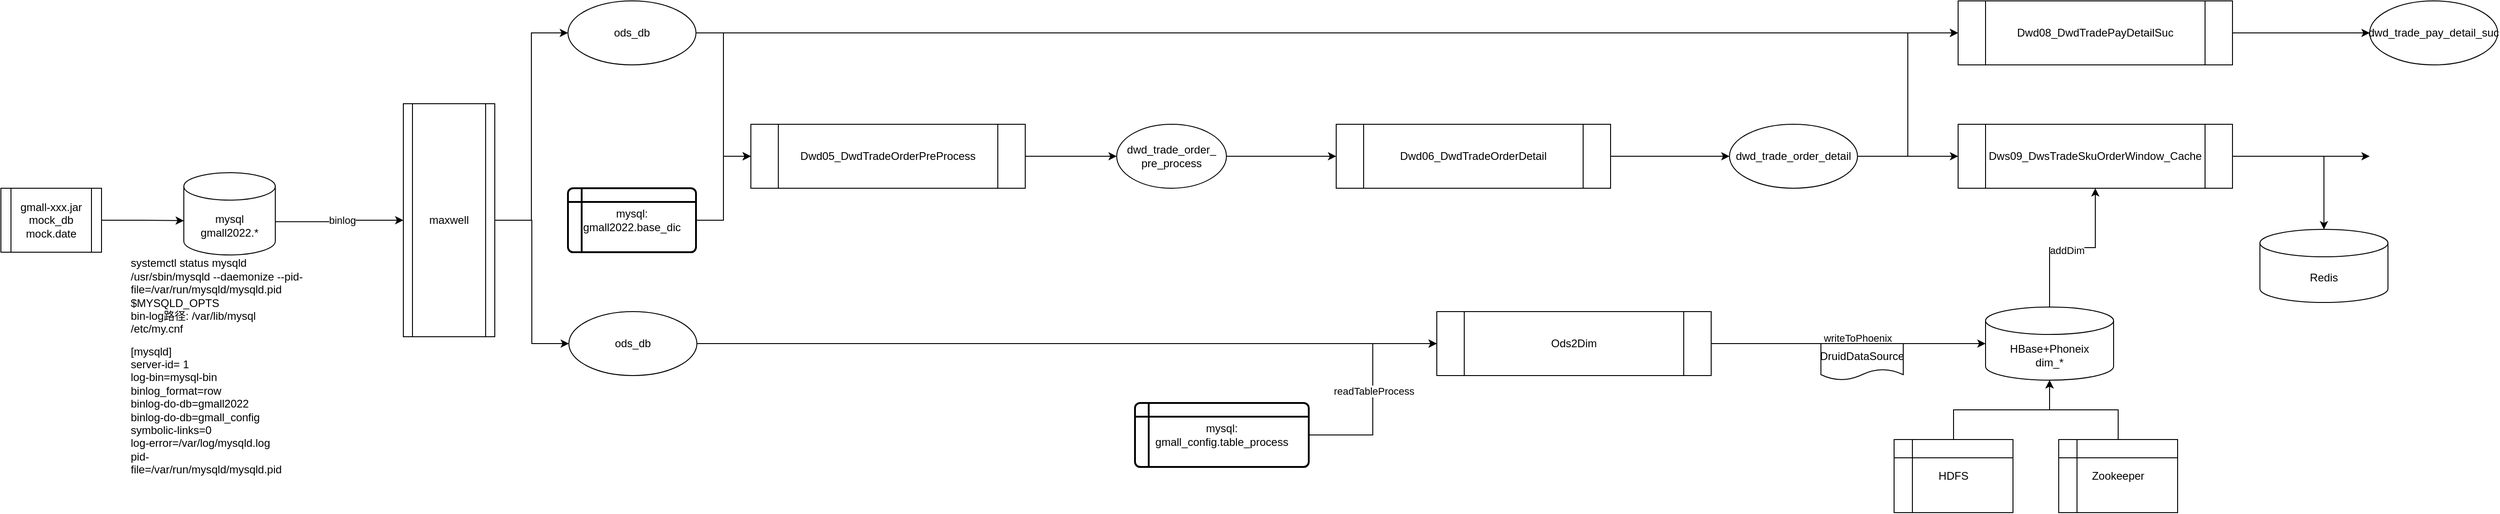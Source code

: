 <mxfile version="24.7.17" pages="2">
  <diagram id="C5RBs43oDa-KdzZeNtuy" name="数据流图">
    <mxGraphModel dx="3913" dy="722" grid="1" gridSize="10" guides="1" tooltips="1" connect="1" arrows="1" fold="1" page="1" pageScale="1" pageWidth="827" pageHeight="1169" math="0" shadow="0">
      <root>
        <mxCell id="WIyWlLk6GJQsqaUBKTNV-0" />
        <mxCell id="WIyWlLk6GJQsqaUBKTNV-1" parent="WIyWlLk6GJQsqaUBKTNV-0" />
        <mxCell id="qAE_ZPqJ58hg9dH11aiq-45" style="edgeStyle=orthogonalEdgeStyle;rounded=0;orthogonalLoop=1;jettySize=auto;html=1;" parent="WIyWlLk6GJQsqaUBKTNV-1" source="ptOJJW3tQVXweDrJBPHO-7" edge="1">
          <mxGeometry relative="1" as="geometry">
            <mxPoint x="640" y="370" as="targetPoint" />
          </mxGeometry>
        </mxCell>
        <mxCell id="ptOJJW3tQVXweDrJBPHO-7" value="Dws09_DwsTradeSkuOrderWindow_Cache" style="shape=process;backgroundOutline=1;html=1;whiteSpace=wrap;" parent="WIyWlLk6GJQsqaUBKTNV-1" vertex="1">
          <mxGeometry x="190" y="335" width="300" height="70" as="geometry" />
        </mxCell>
        <mxCell id="ptOJJW3tQVXweDrJBPHO-9" value="" style="edgeStyle=orthogonalEdgeStyle;rounded=0;orthogonalLoop=1;jettySize=auto;html=1;" parent="WIyWlLk6GJQsqaUBKTNV-1" source="ptOJJW3tQVXweDrJBPHO-8" target="ptOJJW3tQVXweDrJBPHO-7" edge="1">
          <mxGeometry relative="1" as="geometry" />
        </mxCell>
        <mxCell id="qAE_ZPqJ58hg9dH11aiq-5" style="edgeStyle=orthogonalEdgeStyle;rounded=0;orthogonalLoop=1;jettySize=auto;html=1;entryX=0;entryY=0.5;entryDx=0;entryDy=0;" parent="WIyWlLk6GJQsqaUBKTNV-1" source="ptOJJW3tQVXweDrJBPHO-8" target="qAE_ZPqJ58hg9dH11aiq-4" edge="1">
          <mxGeometry relative="1" as="geometry" />
        </mxCell>
        <mxCell id="ptOJJW3tQVXweDrJBPHO-8" value="dwd_trade_order_detail" style="ellipse;html=1;whiteSpace=wrap;" parent="WIyWlLk6GJQsqaUBKTNV-1" vertex="1">
          <mxGeometry x="-60" y="335" width="140" height="70" as="geometry" />
        </mxCell>
        <mxCell id="qAE_ZPqJ58hg9dH11aiq-1" style="edgeStyle=orthogonalEdgeStyle;rounded=0;orthogonalLoop=1;jettySize=auto;html=1;" parent="WIyWlLk6GJQsqaUBKTNV-1" source="qAE_ZPqJ58hg9dH11aiq-0" target="ptOJJW3tQVXweDrJBPHO-8" edge="1">
          <mxGeometry relative="1" as="geometry" />
        </mxCell>
        <mxCell id="qAE_ZPqJ58hg9dH11aiq-0" value="Dwd06_DwdTradeOrderDetail" style="shape=process;backgroundOutline=1;html=1;whiteSpace=wrap;" parent="WIyWlLk6GJQsqaUBKTNV-1" vertex="1">
          <mxGeometry x="-490" y="335" width="300" height="70" as="geometry" />
        </mxCell>
        <mxCell id="qAE_ZPqJ58hg9dH11aiq-3" style="edgeStyle=orthogonalEdgeStyle;rounded=0;orthogonalLoop=1;jettySize=auto;html=1;entryX=0;entryY=0.5;entryDx=0;entryDy=0;" parent="WIyWlLk6GJQsqaUBKTNV-1" source="qAE_ZPqJ58hg9dH11aiq-2" target="qAE_ZPqJ58hg9dH11aiq-0" edge="1">
          <mxGeometry relative="1" as="geometry" />
        </mxCell>
        <mxCell id="qAE_ZPqJ58hg9dH11aiq-2" value="&lt;div&gt;dwd_trade_order_&lt;/div&gt;&lt;div&gt;pre_process&lt;/div&gt;" style="ellipse;html=1;whiteSpace=wrap;" parent="WIyWlLk6GJQsqaUBKTNV-1" vertex="1">
          <mxGeometry x="-730" y="335" width="120" height="70" as="geometry" />
        </mxCell>
        <mxCell id="qAE_ZPqJ58hg9dH11aiq-9" style="edgeStyle=orthogonalEdgeStyle;rounded=0;orthogonalLoop=1;jettySize=auto;html=1;entryX=0;entryY=0.5;entryDx=0;entryDy=0;" parent="WIyWlLk6GJQsqaUBKTNV-1" source="qAE_ZPqJ58hg9dH11aiq-4" target="qAE_ZPqJ58hg9dH11aiq-8" edge="1">
          <mxGeometry relative="1" as="geometry" />
        </mxCell>
        <mxCell id="qAE_ZPqJ58hg9dH11aiq-4" value="&lt;div&gt;Dwd08_DwdTradePayDetailSuc&lt;/div&gt;" style="shape=process;backgroundOutline=1;html=1;whiteSpace=wrap;" parent="WIyWlLk6GJQsqaUBKTNV-1" vertex="1">
          <mxGeometry x="190" y="200" width="300" height="70" as="geometry" />
        </mxCell>
        <mxCell id="qAE_ZPqJ58hg9dH11aiq-7" style="edgeStyle=orthogonalEdgeStyle;rounded=0;orthogonalLoop=1;jettySize=auto;html=1;entryX=0;entryY=0.5;entryDx=0;entryDy=0;" parent="WIyWlLk6GJQsqaUBKTNV-1" source="qAE_ZPqJ58hg9dH11aiq-6" target="qAE_ZPqJ58hg9dH11aiq-4" edge="1">
          <mxGeometry relative="1" as="geometry" />
        </mxCell>
        <mxCell id="qAE_ZPqJ58hg9dH11aiq-12" style="edgeStyle=orthogonalEdgeStyle;rounded=0;orthogonalLoop=1;jettySize=auto;html=1;entryX=0;entryY=0.5;entryDx=0;entryDy=0;" parent="WIyWlLk6GJQsqaUBKTNV-1" source="qAE_ZPqJ58hg9dH11aiq-6" target="qAE_ZPqJ58hg9dH11aiq-10" edge="1">
          <mxGeometry relative="1" as="geometry" />
        </mxCell>
        <mxCell id="qAE_ZPqJ58hg9dH11aiq-6" value="&lt;div&gt;ods_db&lt;/div&gt;" style="ellipse;html=1;whiteSpace=wrap;" parent="WIyWlLk6GJQsqaUBKTNV-1" vertex="1">
          <mxGeometry x="-1330" y="200" width="140" height="70" as="geometry" />
        </mxCell>
        <mxCell id="qAE_ZPqJ58hg9dH11aiq-8" value="&lt;div&gt;dwd_trade_pay_detail_suc&lt;/div&gt;" style="ellipse;html=1;whiteSpace=wrap;" parent="WIyWlLk6GJQsqaUBKTNV-1" vertex="1">
          <mxGeometry x="640" y="200" width="140" height="70" as="geometry" />
        </mxCell>
        <mxCell id="qAE_ZPqJ58hg9dH11aiq-11" style="edgeStyle=orthogonalEdgeStyle;rounded=0;orthogonalLoop=1;jettySize=auto;html=1;entryX=0;entryY=0.5;entryDx=0;entryDy=0;" parent="WIyWlLk6GJQsqaUBKTNV-1" source="qAE_ZPqJ58hg9dH11aiq-10" target="qAE_ZPqJ58hg9dH11aiq-2" edge="1">
          <mxGeometry relative="1" as="geometry" />
        </mxCell>
        <mxCell id="qAE_ZPqJ58hg9dH11aiq-10" value="Dwd05_DwdTradeOrderPreProcess" style="shape=process;backgroundOutline=1;html=1;whiteSpace=wrap;" parent="WIyWlLk6GJQsqaUBKTNV-1" vertex="1">
          <mxGeometry x="-1130" y="335" width="300" height="70" as="geometry" />
        </mxCell>
        <mxCell id="qAE_ZPqJ58hg9dH11aiq-14" style="edgeStyle=orthogonalEdgeStyle;rounded=0;orthogonalLoop=1;jettySize=auto;html=1;entryX=0;entryY=0.5;entryDx=0;entryDy=0;" parent="WIyWlLk6GJQsqaUBKTNV-1" source="qAE_ZPqJ58hg9dH11aiq-13" target="qAE_ZPqJ58hg9dH11aiq-10" edge="1">
          <mxGeometry relative="1" as="geometry" />
        </mxCell>
        <mxCell id="qAE_ZPqJ58hg9dH11aiq-13" value="mysql:&lt;div&gt;gmall2022.base_dic&lt;/div&gt;" style="shape=internalStorage;whiteSpace=wrap;html=1;dx=15;dy=15;rounded=1;arcSize=8;strokeWidth=2;" parent="WIyWlLk6GJQsqaUBKTNV-1" vertex="1">
          <mxGeometry x="-1330" y="405" width="140" height="70" as="geometry" />
        </mxCell>
        <mxCell id="qAE_ZPqJ58hg9dH11aiq-17" style="edgeStyle=orthogonalEdgeStyle;rounded=0;orthogonalLoop=1;jettySize=auto;html=1;entryX=0;entryY=0.5;entryDx=0;entryDy=0;entryPerimeter=0;" parent="WIyWlLk6GJQsqaUBKTNV-1" source="qAE_ZPqJ58hg9dH11aiq-16" target="qAE_ZPqJ58hg9dH11aiq-36" edge="1">
          <mxGeometry relative="1" as="geometry" />
        </mxCell>
        <mxCell id="qAE_ZPqJ58hg9dH11aiq-33" value="Text" style="edgeLabel;html=1;align=center;verticalAlign=middle;resizable=0;points=[];" parent="qAE_ZPqJ58hg9dH11aiq-17" vertex="1" connectable="0">
          <mxGeometry x="0.019" y="3" relative="1" as="geometry">
            <mxPoint as="offset" />
          </mxGeometry>
        </mxCell>
        <mxCell id="qAE_ZPqJ58hg9dH11aiq-34" value="writeToPhoenix" style="edgeLabel;html=1;align=center;verticalAlign=middle;resizable=0;points=[];" parent="qAE_ZPqJ58hg9dH11aiq-17" vertex="1" connectable="0">
          <mxGeometry x="0.062" y="6" relative="1" as="geometry">
            <mxPoint as="offset" />
          </mxGeometry>
        </mxCell>
        <mxCell id="qAE_ZPqJ58hg9dH11aiq-16" value="Ods2Dim" style="shape=process;backgroundOutline=1;html=1;whiteSpace=wrap;" parent="WIyWlLk6GJQsqaUBKTNV-1" vertex="1">
          <mxGeometry x="-380" y="540" width="300" height="70" as="geometry" />
        </mxCell>
        <mxCell id="qAE_ZPqJ58hg9dH11aiq-20" style="edgeStyle=orthogonalEdgeStyle;rounded=0;orthogonalLoop=1;jettySize=auto;html=1;entryX=0;entryY=0.5;entryDx=0;entryDy=0;" parent="WIyWlLk6GJQsqaUBKTNV-1" source="qAE_ZPqJ58hg9dH11aiq-19" target="qAE_ZPqJ58hg9dH11aiq-16" edge="1">
          <mxGeometry relative="1" as="geometry" />
        </mxCell>
        <mxCell id="qAE_ZPqJ58hg9dH11aiq-19" value="&lt;div&gt;ods_db&lt;/div&gt;" style="ellipse;html=1;whiteSpace=wrap;" parent="WIyWlLk6GJQsqaUBKTNV-1" vertex="1">
          <mxGeometry x="-1329" y="540" width="140" height="70" as="geometry" />
        </mxCell>
        <mxCell id="qAE_ZPqJ58hg9dH11aiq-23" style="edgeStyle=orthogonalEdgeStyle;rounded=0;orthogonalLoop=1;jettySize=auto;html=1;entryX=0;entryY=0;entryDx=0;entryDy=52.5;entryPerimeter=0;" parent="WIyWlLk6GJQsqaUBKTNV-1" source="qAE_ZPqJ58hg9dH11aiq-21" target="P0yTtrZNVuwqEwzfwDDl-0" edge="1">
          <mxGeometry relative="1" as="geometry" />
        </mxCell>
        <mxCell id="qAE_ZPqJ58hg9dH11aiq-21" value="gmall-xxx.jar mock_db&lt;div&gt;mock.date&lt;/div&gt;" style="shape=process;backgroundOutline=1;html=1;whiteSpace=wrap;" parent="WIyWlLk6GJQsqaUBKTNV-1" vertex="1">
          <mxGeometry x="-1950" y="405" width="110" height="70" as="geometry" />
        </mxCell>
        <mxCell id="qAE_ZPqJ58hg9dH11aiq-26" style="edgeStyle=orthogonalEdgeStyle;rounded=0;orthogonalLoop=1;jettySize=auto;html=1;exitX=0.997;exitY=0.596;exitDx=0;exitDy=0;exitPerimeter=0;" parent="WIyWlLk6GJQsqaUBKTNV-1" source="P0yTtrZNVuwqEwzfwDDl-0" target="qAE_ZPqJ58hg9dH11aiq-24" edge="1">
          <mxGeometry relative="1" as="geometry">
            <mxPoint x="-1590" y="440" as="sourcePoint" />
          </mxGeometry>
        </mxCell>
        <mxCell id="qAE_ZPqJ58hg9dH11aiq-27" value="binlog" style="edgeLabel;html=1;align=center;verticalAlign=middle;resizable=0;points=[];" parent="qAE_ZPqJ58hg9dH11aiq-26" vertex="1" connectable="0">
          <mxGeometry x="0.05" relative="1" as="geometry">
            <mxPoint as="offset" />
          </mxGeometry>
        </mxCell>
        <mxCell id="qAE_ZPqJ58hg9dH11aiq-28" style="edgeStyle=orthogonalEdgeStyle;rounded=0;orthogonalLoop=1;jettySize=auto;html=1;entryX=0;entryY=0.5;entryDx=0;entryDy=0;" parent="WIyWlLk6GJQsqaUBKTNV-1" source="qAE_ZPqJ58hg9dH11aiq-24" target="qAE_ZPqJ58hg9dH11aiq-6" edge="1">
          <mxGeometry relative="1" as="geometry" />
        </mxCell>
        <mxCell id="qAE_ZPqJ58hg9dH11aiq-29" style="edgeStyle=orthogonalEdgeStyle;rounded=0;orthogonalLoop=1;jettySize=auto;html=1;entryX=0;entryY=0.5;entryDx=0;entryDy=0;" parent="WIyWlLk6GJQsqaUBKTNV-1" source="qAE_ZPqJ58hg9dH11aiq-24" target="qAE_ZPqJ58hg9dH11aiq-19" edge="1">
          <mxGeometry relative="1" as="geometry" />
        </mxCell>
        <mxCell id="qAE_ZPqJ58hg9dH11aiq-24" value="maxwell" style="shape=process;whiteSpace=wrap;html=1;backgroundOutline=1;" parent="WIyWlLk6GJQsqaUBKTNV-1" vertex="1">
          <mxGeometry x="-1510" y="312.5" width="100" height="255" as="geometry" />
        </mxCell>
        <mxCell id="qAE_ZPqJ58hg9dH11aiq-31" style="edgeStyle=orthogonalEdgeStyle;rounded=0;orthogonalLoop=1;jettySize=auto;html=1;entryX=0;entryY=0.5;entryDx=0;entryDy=0;" parent="WIyWlLk6GJQsqaUBKTNV-1" source="qAE_ZPqJ58hg9dH11aiq-30" target="qAE_ZPqJ58hg9dH11aiq-16" edge="1">
          <mxGeometry relative="1" as="geometry" />
        </mxCell>
        <mxCell id="qAE_ZPqJ58hg9dH11aiq-32" value="readTableProcess" style="edgeLabel;html=1;align=center;verticalAlign=middle;resizable=0;points=[];" parent="qAE_ZPqJ58hg9dH11aiq-31" vertex="1" connectable="0">
          <mxGeometry x="-0.011" y="-1" relative="1" as="geometry">
            <mxPoint as="offset" />
          </mxGeometry>
        </mxCell>
        <mxCell id="qAE_ZPqJ58hg9dH11aiq-30" value="mysql:&lt;div&gt;gmall_config.table_process&lt;/div&gt;" style="shape=internalStorage;whiteSpace=wrap;html=1;dx=15;dy=15;rounded=1;arcSize=8;strokeWidth=2;" parent="WIyWlLk6GJQsqaUBKTNV-1" vertex="1">
          <mxGeometry x="-710" y="640" width="190" height="70" as="geometry" />
        </mxCell>
        <mxCell id="qAE_ZPqJ58hg9dH11aiq-35" value="DruidDataSource" style="shape=document;whiteSpace=wrap;html=1;boundedLbl=1;" parent="WIyWlLk6GJQsqaUBKTNV-1" vertex="1">
          <mxGeometry x="40" y="575" width="90" height="40" as="geometry" />
        </mxCell>
        <mxCell id="qAE_ZPqJ58hg9dH11aiq-43" style="edgeStyle=orthogonalEdgeStyle;rounded=0;orthogonalLoop=1;jettySize=auto;html=1;entryX=0.5;entryY=1;entryDx=0;entryDy=0;" parent="WIyWlLk6GJQsqaUBKTNV-1" source="qAE_ZPqJ58hg9dH11aiq-36" target="ptOJJW3tQVXweDrJBPHO-7" edge="1">
          <mxGeometry relative="1" as="geometry" />
        </mxCell>
        <mxCell id="qAE_ZPqJ58hg9dH11aiq-44" value="addDim" style="edgeLabel;html=1;align=center;verticalAlign=middle;resizable=0;points=[];" parent="qAE_ZPqJ58hg9dH11aiq-43" vertex="1" connectable="0">
          <mxGeometry x="-0.07" y="-3" relative="1" as="geometry">
            <mxPoint as="offset" />
          </mxGeometry>
        </mxCell>
        <mxCell id="qAE_ZPqJ58hg9dH11aiq-36" value="HBase+Phoneix&lt;div&gt;dim_*&lt;/div&gt;" style="shape=cylinder3;whiteSpace=wrap;html=1;boundedLbl=1;backgroundOutline=1;size=15;" parent="WIyWlLk6GJQsqaUBKTNV-1" vertex="1">
          <mxGeometry x="220" y="535" width="140" height="80" as="geometry" />
        </mxCell>
        <mxCell id="qAE_ZPqJ58hg9dH11aiq-37" value="HDFS" style="shape=internalStorage;whiteSpace=wrap;html=1;backgroundOutline=1;" parent="WIyWlLk6GJQsqaUBKTNV-1" vertex="1">
          <mxGeometry x="120" y="680" width="130" height="80" as="geometry" />
        </mxCell>
        <mxCell id="qAE_ZPqJ58hg9dH11aiq-38" value="Zookeeper" style="shape=internalStorage;whiteSpace=wrap;html=1;backgroundOutline=1;" parent="WIyWlLk6GJQsqaUBKTNV-1" vertex="1">
          <mxGeometry x="300" y="680" width="130" height="80" as="geometry" />
        </mxCell>
        <mxCell id="qAE_ZPqJ58hg9dH11aiq-40" style="edgeStyle=orthogonalEdgeStyle;rounded=0;orthogonalLoop=1;jettySize=auto;html=1;entryX=0.5;entryY=1;entryDx=0;entryDy=0;entryPerimeter=0;" parent="WIyWlLk6GJQsqaUBKTNV-1" source="qAE_ZPqJ58hg9dH11aiq-37" target="qAE_ZPqJ58hg9dH11aiq-36" edge="1">
          <mxGeometry relative="1" as="geometry" />
        </mxCell>
        <mxCell id="qAE_ZPqJ58hg9dH11aiq-42" style="edgeStyle=orthogonalEdgeStyle;rounded=0;orthogonalLoop=1;jettySize=auto;html=1;entryX=0.5;entryY=1;entryDx=0;entryDy=0;entryPerimeter=0;" parent="WIyWlLk6GJQsqaUBKTNV-1" source="qAE_ZPqJ58hg9dH11aiq-38" target="qAE_ZPqJ58hg9dH11aiq-36" edge="1">
          <mxGeometry relative="1" as="geometry" />
        </mxCell>
        <mxCell id="P0yTtrZNVuwqEwzfwDDl-0" value="mysql&lt;div&gt;gmall2022.*&lt;/div&gt;" style="shape=cylinder3;whiteSpace=wrap;html=1;boundedLbl=1;backgroundOutline=1;size=15;" vertex="1" parent="WIyWlLk6GJQsqaUBKTNV-1">
          <mxGeometry x="-1750" y="388" width="100" height="90" as="geometry" />
        </mxCell>
        <mxCell id="P0yTtrZNVuwqEwzfwDDl-8" value="systemctl status mysqld&lt;div&gt;/usr/sbin/mysqld --daemonize --pid-file=/var/run/mysqld/mysqld.pid $MYSQLD_OPTS&lt;br&gt;&lt;/div&gt;&lt;div&gt;bin-log路径: /var/lib/mysql&lt;/div&gt;&lt;div&gt;/etc/my.cnf&lt;/div&gt;" style="text;html=1;align=left;verticalAlign=middle;whiteSpace=wrap;rounded=0;" vertex="1" parent="WIyWlLk6GJQsqaUBKTNV-1">
          <mxGeometry x="-1810" y="478" width="220" height="90" as="geometry" />
        </mxCell>
        <mxCell id="P0yTtrZNVuwqEwzfwDDl-9" value="&lt;div&gt;[mysqld]&lt;/div&gt;&lt;div&gt;server-id= 1&lt;/div&gt;&lt;div&gt;log-bin=mysql-bin&lt;/div&gt;&lt;div&gt;binlog_format=row&lt;/div&gt;&lt;div&gt;binlog-do-db=gmall2022&lt;/div&gt;&lt;div&gt;binlog-do-db=gmall_config&lt;/div&gt;&lt;div&gt;&lt;div&gt;symbolic-links=0&lt;/div&gt;&lt;div&gt;log-error=/var/log/mysqld.log&lt;/div&gt;&lt;div&gt;pid-file=/var/run/mysqld/mysqld.pid&lt;/div&gt;&lt;/div&gt;" style="text;html=1;align=left;verticalAlign=middle;whiteSpace=wrap;rounded=0;" vertex="1" parent="WIyWlLk6GJQsqaUBKTNV-1">
          <mxGeometry x="-1810" y="575" width="180" height="145" as="geometry" />
        </mxCell>
        <mxCell id="P0yTtrZNVuwqEwzfwDDl-10" value="Redis" style="shape=cylinder3;whiteSpace=wrap;html=1;boundedLbl=1;backgroundOutline=1;size=15;" vertex="1" parent="WIyWlLk6GJQsqaUBKTNV-1">
          <mxGeometry x="520" y="450" width="140" height="80" as="geometry" />
        </mxCell>
        <mxCell id="P0yTtrZNVuwqEwzfwDDl-11" style="edgeStyle=orthogonalEdgeStyle;rounded=0;orthogonalLoop=1;jettySize=auto;html=1;exitX=1;exitY=0.5;exitDx=0;exitDy=0;entryX=0.5;entryY=0;entryDx=0;entryDy=0;entryPerimeter=0;" edge="1" parent="WIyWlLk6GJQsqaUBKTNV-1" source="ptOJJW3tQVXweDrJBPHO-7" target="P0yTtrZNVuwqEwzfwDDl-10">
          <mxGeometry relative="1" as="geometry" />
        </mxCell>
      </root>
    </mxGraphModel>
  </diagram>
  <diagram id="BG0O-wSi9jaDBKeyNAAG" name="资源层级">
    <mxGraphModel dx="3092" dy="766" grid="1" gridSize="10" guides="1" tooltips="1" connect="1" arrows="1" fold="1" page="1" pageScale="1" pageWidth="827" pageHeight="1169" math="0" shadow="0">
      <root>
        <mxCell id="0" />
        <mxCell id="1" parent="0" />
        <mxCell id="b_2NF8hPLyY6P4XnRWnk-1" value="HDFS&lt;div&gt;&lt;span style=&quot;font-family: monospace; font-size: 13px;&quot;&gt;dfs.blocksize:&amp;nbsp;&lt;/span&gt;&lt;span style=&quot;font-family: monospace; font-size: 13px; background-color: initial;&quot;&gt;134217728Byte=128MB 块大小&lt;/span&gt;&lt;br&gt;&lt;/div&gt;&lt;div&gt;&lt;span style=&quot;font-family: monospace; font-size: 13px; background-color: initial;&quot;&gt;core-site.yml&amp;nbsp;&lt;/span&gt;&lt;/div&gt;&lt;div&gt;&lt;span style=&quot;background-color: initial;&quot;&gt;&lt;font face=&quot;monospace&quot;&gt;&lt;span style=&quot;font-size: 13px;&quot;&gt;fs.defaultFS&amp;nbsp;&lt;/span&gt;&lt;/font&gt;&lt;/span&gt;&lt;span style=&quot;background-color: initial; font-size: 13px;&quot;&gt;&lt;font face=&quot;monospace&quot;&gt;hdfs://hadoop162:8020&amp;nbsp; 配置NameNode地址&lt;/font&gt;&lt;/span&gt;&lt;/div&gt;&lt;div&gt;&lt;span style=&quot;font-family: &amp;quot;Times New Roman&amp;quot;; font-size: 10.5pt; background-color: initial;&quot;&gt;hdfs-site.xml&lt;/span&gt;&lt;/div&gt;&lt;div&gt;&lt;span style=&quot;font-family: &amp;quot;Times New Roman&amp;quot;; font-size: 10.5pt; background-color: initial;&quot;&gt;dfs.namenode.http-address NameNode web端访问地址&lt;/span&gt;&lt;/div&gt;&lt;div&gt;&lt;span style=&quot;font-family: &amp;quot;Times New Roman&amp;quot;; font-size: 10.5pt; background-color: initial;&quot;&gt;dfs.namenode.secondary.http-address SecondaryNameNode web端访问地址&lt;/span&gt;&lt;/div&gt;" style="rounded=0;whiteSpace=wrap;html=1;align=left;" parent="1" vertex="1">
          <mxGeometry x="-30" y="730" width="490" height="160" as="geometry" />
        </mxCell>
        <mxCell id="b_2NF8hPLyY6P4XnRWnk-2" value="&lt;div style=&quot;font-size: 14px;&quot;&gt;&lt;span style=&quot;background-color: initial;&quot;&gt;&lt;font style=&quot;font-size: 14px;&quot;&gt;Yarn&lt;/font&gt;&lt;/span&gt;&lt;/div&gt;&lt;div style=&quot;font-size: 14px;&quot;&gt;&lt;span style=&quot;background-color: initial; font-family: &amp;quot;Times New Roman&amp;quot;; font-size: 10.5pt;&quot;&gt;yarn.resourcemanager.scheduler.client.&lt;/span&gt;&lt;span style=&quot;background-color: initial; font-family: &amp;quot;Times New Roman&amp;quot;; font-size: 10.5pt;&quot;&gt;threadcount:&amp;nbsp; 50&lt;/span&gt;&lt;span style=&quot;background-color: initial;&quot;&gt;&lt;font style=&quot;font-size: 14px;&quot;&gt;&lt;br&gt;&lt;/font&gt;&lt;/span&gt;&lt;/div&gt;&lt;div style=&quot;font-size: 14px;&quot;&gt;&lt;font style=&quot;font-size: 14px;&quot;&gt;&lt;span style=&quot;background-color: initial;&quot;&gt;#&amp;nbsp;&lt;/span&gt;&lt;span style=&quot;background-color: initial;&quot;&gt;&lt;span style=&quot;font-family: 宋体;&quot;&gt;&lt;font style=&quot;font-size: 14px;&quot; face=&quot;宋体&quot;&gt;解决&lt;/font&gt;&lt;font style=&quot;font-size: 14px;&quot; face=&quot;Times New Roman&quot;&gt;Y&lt;/font&gt;&lt;/span&gt;&lt;/span&gt;&lt;span style=&quot;background-color: initial;&quot;&gt;&lt;span style=&quot;font-family: &amp;quot;Times New Roman&amp;quot;;&quot;&gt;arn&lt;/span&gt;&lt;/span&gt;&lt;span style=&quot;background-color: initial;&quot;&gt;&lt;span style=&quot;font-family: 宋体;&quot;&gt;&lt;font style=&quot;font-size: 14px;&quot; face=&quot;宋体&quot;&gt;在执行程序遇到超出虚拟内存限制，&lt;/font&gt;&lt;font style=&quot;font-size: 14px;&quot; face=&quot;Times New Roman&quot;&gt;C&lt;/font&gt;&lt;/span&gt;&lt;/span&gt;&lt;span style=&quot;background-color: initial;&quot;&gt;&lt;span style=&quot;font-family: &amp;quot;Times New Roman&amp;quot;;&quot;&gt;ontainer&lt;/span&gt;&lt;/span&gt;&lt;span style=&quot;background-color: initial;&quot;&gt;&lt;span style=&quot;font-family: 宋体;&quot;&gt;被&lt;/span&gt;&lt;/span&gt;&lt;span style=&quot;background-color: initial;&quot;&gt;&lt;span style=&quot;font-family: &amp;quot;Times New Roman&amp;quot;;&quot;&gt;kill&lt;/span&gt;&lt;/span&gt;&lt;/font&gt;&lt;/div&gt;&lt;div style=&quot;font-size: 14px;&quot;&gt;&lt;span style=&quot;font-family: &amp;quot;Times New Roman&amp;quot;; background-color: initial;&quot;&gt;&lt;font style=&quot;font-size: 14px;&quot;&gt;yarn.nodemanager.pmem-check-enabled:false&amp;nbsp;&lt;/font&gt;&lt;/span&gt;&lt;/div&gt;&lt;div style=&quot;font-size: 14px;&quot;&gt;&lt;span style=&quot;color: rgb(12, 12, 12); font-family: &amp;quot;Times New Roman&amp;quot;; background-color: initial;&quot;&gt;&lt;font style=&quot;font-size: 14px;&quot;&gt;yarn.nodemanager.vmem-check-enabled: false&lt;/font&gt;&lt;/span&gt;&lt;/div&gt;&lt;div style=&quot;font-size: 14px;&quot;&gt;&lt;span style=&quot;background-color: initial; font-family: &amp;quot;Times New Roman&amp;quot;;&quot;&gt;yarn.nodemanager.&lt;/span&gt;&lt;span style=&quot;background-color: initial; font-family: &amp;quot;Times New Roman&amp;quot;;&quot;&gt;vmem-pmem-ratio: 2.1&lt;/span&gt;&lt;/div&gt;&lt;div style=&quot;font-size: 14px;&quot;&gt;&lt;span style=&quot;background-color: initial; font-family: &amp;quot;Times New Roman&amp;quot;;&quot;&gt;&lt;br&gt;&lt;/span&gt;&lt;/div&gt;&lt;div style=&quot;&quot;&gt;&lt;span style=&quot;font-family: &amp;quot;Times New Roman&amp;quot;; font-size: 10.5pt; background-color: initial;&quot;&gt;yarn.nodemanager.resource.count-logical-processors-as-cores: false&lt;/span&gt;&lt;/div&gt;&lt;div style=&quot;&quot;&gt;&lt;span style=&quot;background-color: initial; font-family: &amp;quot;Times New Roman&amp;quot;; font-size: 10.5pt;&quot;&gt;yarn.nodemanager.resource.&lt;/span&gt;&lt;span style=&quot;background-color: initial; font-family: &amp;quot;Times New Roman&amp;quot;; font-size: 10.5pt;&quot;&gt;detect-hardware-capabilities: false&lt;/span&gt;&lt;/div&gt;&lt;div style=&quot;&quot;&gt;&lt;span style=&quot;background-color: initial; font-family: &amp;quot;Times New Roman&amp;quot;; font-size: 10.5pt;&quot;&gt;yarn.nodemanager.resource.&lt;/span&gt;&lt;span style=&quot;background-color: initial; font-family: &amp;quot;Times New Roman&amp;quot;; font-size: 10.5pt;&quot;&gt;pcores-vcores-multiplier: 1.0&lt;/span&gt;&lt;/div&gt;&lt;div style=&quot;&quot;&gt;&lt;font color=&quot;#ff0000&quot;&gt;&lt;span style=&quot;background-color: initial; font-family: &amp;quot;Times New Roman&amp;quot;; font-size: 10.5pt;&quot;&gt;yarn.nodemanager.resource.&lt;/span&gt;&lt;span style=&quot;background-color: initial; font-family: &amp;quot;Times New Roman&amp;quot;; font-size: 10.5pt;&quot;&gt;memory-mb: -1 8&lt;/span&gt;&lt;span style=&quot;background-color: initial; font-family: &amp;quot;Times New Roman&amp;quot;; font-size: 14px;&quot;&gt;196&lt;/span&gt;&lt;/font&gt;&lt;/div&gt;&lt;div style=&quot;font-size: 14px;&quot;&gt;&lt;font color=&quot;#ff0000&quot;&gt;&lt;span style=&quot;background-color: initial; font-family: &amp;quot;Times New Roman&amp;quot;;&quot;&gt;yarn.nodemanager.resource.&lt;/span&gt;&lt;span style=&quot;background-color: initial; font-family: &amp;quot;Times New Roman&amp;quot;;&quot;&gt;cpu-vcores: -1 false 8&lt;/span&gt;&lt;/font&gt;&lt;/div&gt;&lt;div style=&quot;font-size: 14px;&quot;&gt;&lt;span style=&quot;background-color: initial; font-family: &amp;quot;Times New Roman&amp;quot;;&quot;&gt;&lt;br&gt;&lt;/span&gt;&lt;/div&gt;&lt;div style=&quot;font-size: 14px;&quot;&gt;&lt;font color=&quot;#ff0000&quot;&gt;&lt;span style=&quot;background-color: initial; font-family: &amp;quot;Times New Roman&amp;quot;;&quot;&gt;yarn.scheduler.&lt;/span&gt;&lt;span style=&quot;font-size: 10.5pt; background-color: initial; font-family: &amp;quot;Times New Roman&amp;quot;;&quot;&gt;minimum-allocation-mb: 1024&lt;/span&gt;&lt;/font&gt;&lt;/div&gt;&lt;div style=&quot;font-size: 14px;&quot;&gt;&lt;font color=&quot;#ff0000&quot;&gt;&lt;span style=&quot;background-color: initial; font-family: &amp;quot;Times New Roman&amp;quot;;&quot;&gt;yarn.scheduler.&lt;/span&gt;&lt;span style=&quot;font-size: 10.5pt; background-color: initial; font-family: &amp;quot;Times New Roman&amp;quot;;&quot;&gt;maximum-allocation-mb: 8196&lt;/span&gt;&lt;/font&gt;&lt;/div&gt;&lt;div style=&quot;font-size: 14px;&quot;&gt;&lt;span style=&quot;font-family: &amp;quot;Times New Roman&amp;quot;; background-color: initial;&quot;&gt;yarn.scheduler.minimum-allocation-vcores: 1&lt;/span&gt;&lt;/div&gt;&lt;div style=&quot;font-size: 14px;&quot;&gt;&lt;span style=&quot;font-family: &amp;quot;Times New Roman&amp;quot;; background-color: initial;&quot;&gt;yarn.scheduler.maximum-allocation-vcores: 4&lt;/span&gt;&lt;/div&gt;" style="rounded=0;whiteSpace=wrap;html=1;align=left;verticalAlign=top;" parent="1" vertex="1">
          <mxGeometry x="470" y="530" width="490" height="360" as="geometry" />
        </mxCell>
        <mxCell id="b_2NF8hPLyY6P4XnRWnk-3" value="Hadoop162(Docker虚拟机)&lt;div&gt;NameNode&lt;/div&gt;&lt;div&gt;DataNode&lt;/div&gt;&lt;div&gt;NodeManager&lt;/div&gt;&lt;div&gt;JobHistoryServer&lt;br&gt;&lt;/div&gt;" style="rounded=0;whiteSpace=wrap;html=1;" parent="1" vertex="1">
          <mxGeometry x="-30" y="910" width="310" height="210" as="geometry" />
        </mxCell>
        <mxCell id="b_2NF8hPLyY6P4XnRWnk-7" value="Hadoop163(Docker虚拟机)&lt;div&gt;DataNode&lt;/div&gt;&lt;div&gt;NodeManager&lt;/div&gt;&lt;div&gt;ResourceManager&lt;/div&gt;" style="rounded=0;whiteSpace=wrap;html=1;" parent="1" vertex="1">
          <mxGeometry x="300" y="910" width="320" height="210" as="geometry" />
        </mxCell>
        <mxCell id="b_2NF8hPLyY6P4XnRWnk-8" value="Hadoop163(Docker虚拟机)&lt;div&gt;&lt;div style=&quot;text-align: center;&quot;&gt;&lt;span style=&quot;background-color: initial; text-align: start;&quot;&gt;SecondryNameNode&lt;/span&gt;&lt;span style=&quot;background-color: initial; text-wrap: nowrap; color: rgba(0, 0, 0, 0); font-family: monospace; font-size: 0px; text-align: start;&quot;&gt;%3CmxGraphModel%3E%3Croot%3E%3CmxCell%20id%3D%220%22%2F%3E%3CmxCell%20id%3D%221%22%20parent%3D%220%22%2F%3E%3CmxCell%20id%3D%222%22%20value%3D%22Hadoop163%26lt%3Bdiv%26gt%3BDataNode%26lt%3B%2Fdiv%26gt%3B%26lt%3Bdiv%26gt%3BNodeManager%26lt%3B%2Fdiv%26gt%3B%26lt%3Bdiv%26gt%3BResourceManager%26lt%3B%2Fdiv%26gt%3B%22%20style%3D%22rounded%3D0%3BwhiteSpace%3Dwrap%3Bhtml%3D1%3B%22%20vertex%3D%221%22%20parent%3D%221%22%3E%3CmxGeometry%20x%3D%22250%22%20y%3D%22890%22%20width%3D%22120%22%20height%3D%2280%22%20as%3D%22geometry%22%2F%3E%3C%2FmxCell%3E%3C%2Froot%3E%3C%2FmxGraphModel%&lt;/span&gt;&lt;span style=&quot;background-color: initial; text-wrap: nowrap; font-family: monospace; font-size: 0px; text-align: start;&quot;&gt;3E&lt;/span&gt;&lt;font style=&quot;background-color: initial;&quot; face=&quot;monospace&quot;&gt;&lt;span style=&quot;font-size: 0px; text-wrap: nowrap;&quot;&gt;SecondaryNameNode&lt;/span&gt;&lt;/font&gt;&lt;/div&gt;&lt;div&gt;&lt;span style=&quot;background-color: initial;&quot;&gt;DataNode&lt;/span&gt;&lt;div&gt;NodeManager&lt;br&gt;&lt;/div&gt;&lt;/div&gt;&lt;/div&gt;" style="rounded=0;whiteSpace=wrap;html=1;" parent="1" vertex="1">
          <mxGeometry x="640" y="910" width="320" height="210" as="geometry" />
        </mxCell>
        <mxCell id="b_2NF8hPLyY6P4XnRWnk-11" value="&lt;div&gt;Hadddop218(虚拟机)&lt;/div&gt;&lt;div&gt;mem:64G&amp;nbsp; CPU:24c&amp;nbsp; Disk:200G&lt;/div&gt;&lt;div&gt;Docker: 创建出来的虚拟机mem、CPU、Disk=宿主机&lt;/div&gt;" style="rounded=0;whiteSpace=wrap;html=1;" parent="1" vertex="1">
          <mxGeometry x="-30" y="1140" width="990" height="140" as="geometry" />
        </mxCell>
        <mxCell id="b_2NF8hPLyY6P4XnRWnk-12" value="&lt;div&gt;MapReduce&lt;/div&gt;" style="rounded=0;whiteSpace=wrap;html=1;" parent="1" vertex="1">
          <mxGeometry x="-30" y="530" width="490" height="160" as="geometry" />
        </mxCell>
        <mxCell id="b_2NF8hPLyY6P4XnRWnk-13" value="NodeManager" style="rounded=0;whiteSpace=wrap;html=1;verticalAlign=top;" parent="1" vertex="1">
          <mxGeometry x="470" y="398" width="160" height="120" as="geometry" />
        </mxCell>
        <mxCell id="b_2NF8hPLyY6P4XnRWnk-14" value="NodeManager" style="rounded=0;whiteSpace=wrap;html=1;verticalAlign=top;" parent="1" vertex="1">
          <mxGeometry x="635" y="398" width="160" height="120" as="geometry" />
        </mxCell>
        <mxCell id="b_2NF8hPLyY6P4XnRWnk-15" value="NodeManager" style="rounded=0;whiteSpace=wrap;html=1;verticalAlign=top;" parent="1" vertex="1">
          <mxGeometry x="800" y="398" width="160" height="120" as="geometry" />
        </mxCell>
        <mxCell id="b_2NF8hPLyY6P4XnRWnk-16" value="Container&lt;div&gt;&lt;br&gt;&lt;/div&gt;&lt;div&gt;Application Master&lt;/div&gt;" style="rounded=0;whiteSpace=wrap;html=1;verticalAlign=top;" parent="1" vertex="1">
          <mxGeometry x="490" y="428" width="120" height="80" as="geometry" />
        </mxCell>
        <mxCell id="b_2NF8hPLyY6P4XnRWnk-17" value="Container&lt;div&gt;&lt;br&gt;&lt;/div&gt;&lt;div&gt;Application Master&lt;/div&gt;" style="rounded=0;whiteSpace=wrap;html=1;verticalAlign=top;" parent="1" vertex="1">
          <mxGeometry x="655" y="428" width="120" height="80" as="geometry" />
        </mxCell>
        <mxCell id="b_2NF8hPLyY6P4XnRWnk-18" value="Container&lt;div&gt;&lt;br&gt;&lt;/div&gt;&lt;div&gt;Application Master&lt;/div&gt;" style="rounded=0;whiteSpace=wrap;html=1;verticalAlign=top;" parent="1" vertex="1">
          <mxGeometry x="820" y="428" width="120" height="80" as="geometry" />
        </mxCell>
        <mxCell id="b_2NF8hPLyY6P4XnRWnk-19" value="Java虚拟机可使用内存？？？？相互关系" style="rounded=0;whiteSpace=wrap;html=1;" parent="1" vertex="1">
          <mxGeometry x="1010" y="550" width="120" height="60" as="geometry" />
        </mxCell>
        <mxCell id="b_2NF8hPLyY6P4XnRWnk-21" value="Flink App&lt;div&gt;bin/flink run ...&lt;/div&gt;" style="rounded=0;whiteSpace=wrap;html=1;" parent="1" vertex="1">
          <mxGeometry x="470" y="150" width="120" height="60" as="geometry" />
        </mxCell>
        <mxCell id="RPB7Iwsat-zxQAD9qIwI-3" value="&lt;div&gt;Flink on Yarn - Session Mode&lt;/div&gt;&lt;div&gt;bin/yarn-session.sh -d&lt;/div&gt;" style="rounded=0;whiteSpace=wrap;html=1;verticalAlign=top;align=left;" parent="1" vertex="1">
          <mxGeometry x="470" y="230" width="490" height="160" as="geometry" />
        </mxCell>
        <mxCell id="RPB7Iwsat-zxQAD9qIwI-1" value="Task Manager(Worker)" style="rounded=0;whiteSpace=wrap;html=1;" parent="1" vertex="1">
          <mxGeometry x="480" y="320" width="120" height="60" as="geometry" />
        </mxCell>
        <mxCell id="RPB7Iwsat-zxQAD9qIwI-2" value="Job Manager(Master)" style="rounded=0;whiteSpace=wrap;html=1;" parent="1" vertex="1">
          <mxGeometry x="630" y="240" width="120" height="60" as="geometry" />
        </mxCell>
        <mxCell id="RPB7Iwsat-zxQAD9qIwI-4" value="Task Manager(Worker)" style="rounded=0;whiteSpace=wrap;html=1;" parent="1" vertex="1">
          <mxGeometry x="630" y="320" width="120" height="60" as="geometry" />
        </mxCell>
        <mxCell id="RPB7Iwsat-zxQAD9qIwI-5" value="Task Manager(Worker)" style="rounded=0;whiteSpace=wrap;html=1;" parent="1" vertex="1">
          <mxGeometry x="775" y="320" width="120" height="60" as="geometry" />
        </mxCell>
        <mxCell id="RPB7Iwsat-zxQAD9qIwI-6" value="&lt;div&gt;Windows11 雷神笔记本&amp;nbsp;&lt;/div&gt;&lt;div&gt;VMware WorkStation Pro 17&lt;/div&gt;&lt;div&gt;13th Gen Intel(R) Core(TM) i9-13900HX&amp;nbsp; &amp;nbsp;2.20 GHz&lt;br&gt;&lt;/div&gt;&lt;div&gt;内存: 96GB&lt;/div&gt;&lt;div&gt;磁盘：SSD 1T+2T&lt;/div&gt;&lt;div&gt;GPU:&amp;nbsp;NVIDIA GeForce RTX 4080 Laptop GPU&lt;/div&gt;" style="rounded=0;whiteSpace=wrap;html=1;" parent="1" vertex="1">
          <mxGeometry x="-30" y="1290" width="990" height="140" as="geometry" />
        </mxCell>
        <mxCell id="UyrpqERGNu2buR3awjY_-1" value="ssh 任意HDFS节点 ${HADOOP_HOME}/sbin/start-dfs.sh" style="text;html=1;align=center;verticalAlign=middle;whiteSpace=wrap;rounded=0;" vertex="1" parent="1">
          <mxGeometry x="-440" y="740" width="330" height="30" as="geometry" />
        </mxCell>
        <mxCell id="UyrpqERGNu2buR3awjY_-2" value="ssh ResourceManager主机 ${HADOOP_HOME}/sbin/start-yarn.sh" style="text;html=1;align=center;verticalAlign=middle;whiteSpace=wrap;rounded=0;" vertex="1" parent="1">
          <mxGeometry x="-930" y="650" width="450" height="30" as="geometry" />
        </mxCell>
        <mxCell id="UyrpqERGNu2buR3awjY_-3" value="Hadoop启动过程" style="rounded=0;whiteSpace=wrap;html=1;" vertex="1" parent="1">
          <mxGeometry x="-670" y="600" width="290" height="40" as="geometry" />
        </mxCell>
        <mxCell id="UyrpqERGNu2buR3awjY_-4" value="start-dfs.sh start-yarn.sh脚本在启动hadoop的时候，JVM参数" style="rounded=0;whiteSpace=wrap;html=1;" vertex="1" parent="1">
          <mxGeometry x="-890" y="800" width="120" height="60" as="geometry" />
        </mxCell>
      </root>
    </mxGraphModel>
  </diagram>
</mxfile>
